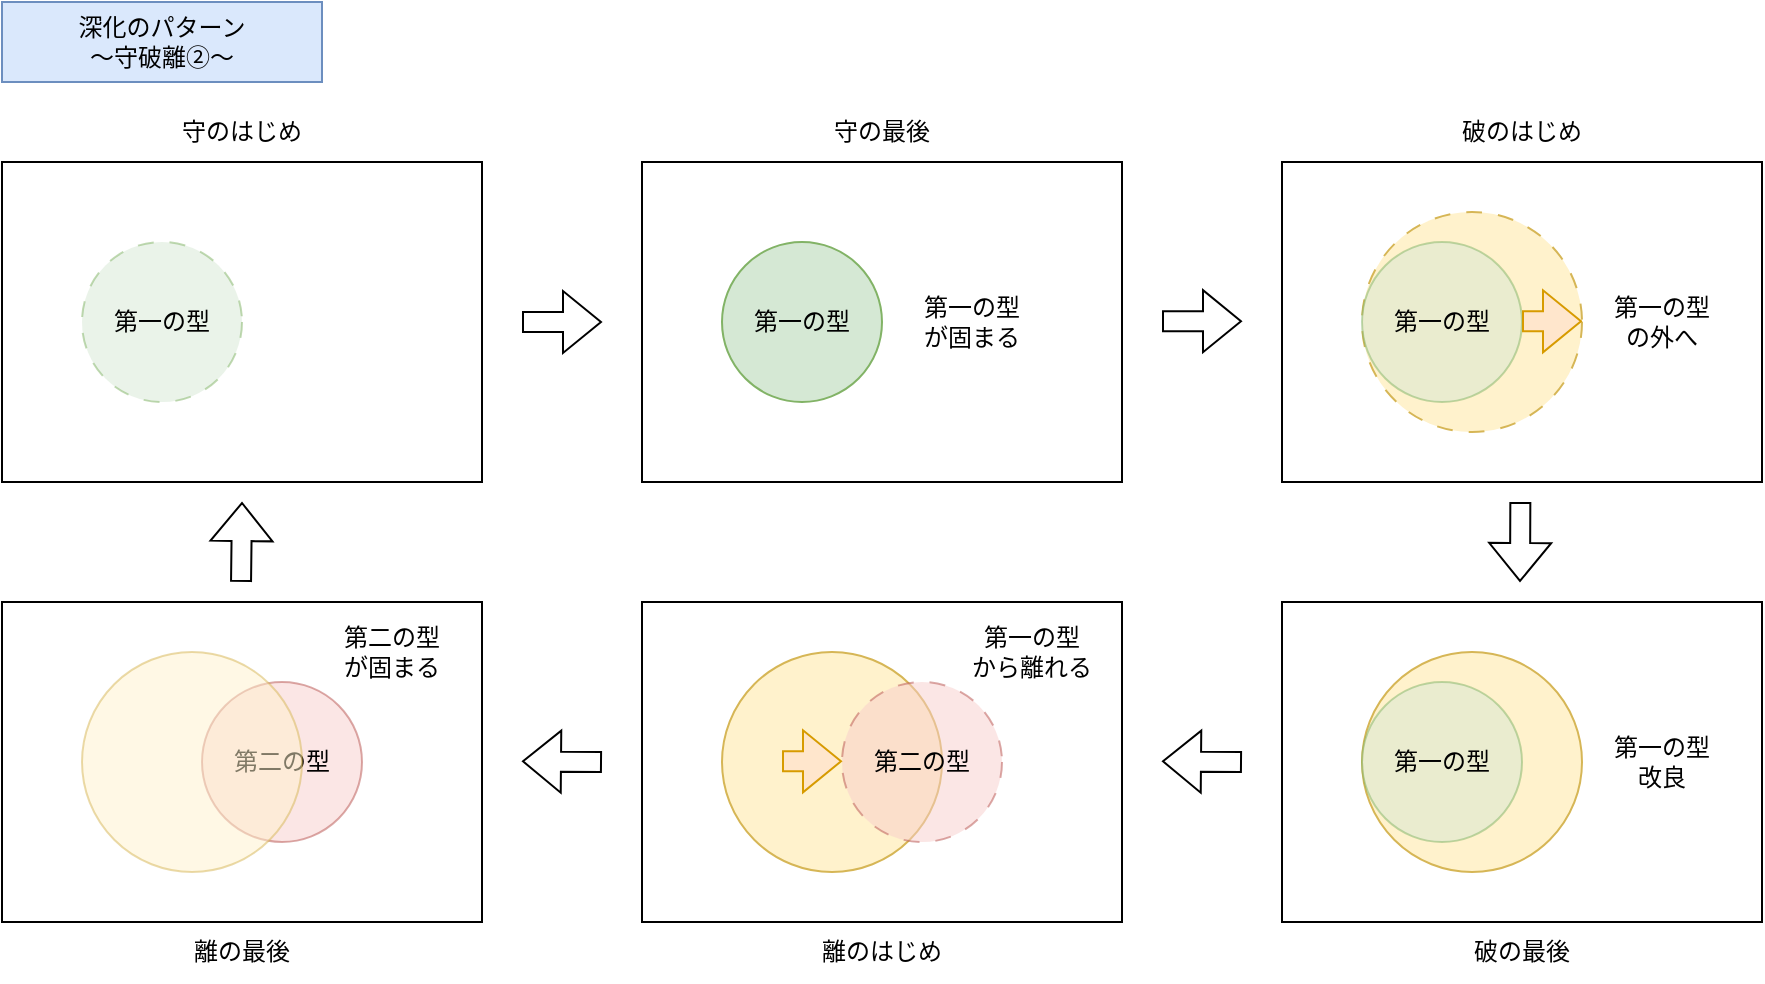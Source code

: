 <mxfile version="27.1.6">
  <diagram name="ページ1" id="8LvqR-1ZpVQIwUV0y79d">
    <mxGraphModel dx="919" dy="549" grid="1" gridSize="10" guides="1" tooltips="1" connect="1" arrows="1" fold="1" page="1" pageScale="1" pageWidth="1654" pageHeight="1169" math="0" shadow="0">
      <root>
        <mxCell id="0" />
        <mxCell id="1" parent="0" />
        <mxCell id="LoqVl54cXITUqYbAEmzm-1" value="深化のパターン&lt;div&gt;～守破離➁～&lt;/div&gt;" style="text;html=1;align=center;verticalAlign=middle;whiteSpace=wrap;rounded=0;fillColor=#dae8fc;strokeColor=#6c8ebf;" vertex="1" parent="1">
          <mxGeometry x="80" y="40" width="160" height="40" as="geometry" />
        </mxCell>
        <mxCell id="LoqVl54cXITUqYbAEmzm-2" value="" style="rounded=0;whiteSpace=wrap;html=1;" vertex="1" parent="1">
          <mxGeometry x="80" y="120" width="240" height="160" as="geometry" />
        </mxCell>
        <mxCell id="LoqVl54cXITUqYbAEmzm-4" value="守のはじめ" style="text;html=1;align=center;verticalAlign=middle;whiteSpace=wrap;rounded=0;" vertex="1" parent="1">
          <mxGeometry x="120" y="90" width="160" height="30" as="geometry" />
        </mxCell>
        <mxCell id="LoqVl54cXITUqYbAEmzm-5" value="" style="rounded=0;whiteSpace=wrap;html=1;" vertex="1" parent="1">
          <mxGeometry x="400" y="120" width="240" height="160" as="geometry" />
        </mxCell>
        <mxCell id="LoqVl54cXITUqYbAEmzm-6" value="守の最後" style="text;html=1;align=center;verticalAlign=middle;whiteSpace=wrap;rounded=0;" vertex="1" parent="1">
          <mxGeometry x="440" y="90" width="160" height="30" as="geometry" />
        </mxCell>
        <mxCell id="LoqVl54cXITUqYbAEmzm-7" value="第一の型" style="ellipse;whiteSpace=wrap;html=1;aspect=fixed;fillColor=#d5e8d4;strokeColor=#82b366;" vertex="1" parent="1">
          <mxGeometry x="440" y="160" width="80" height="80" as="geometry" />
        </mxCell>
        <mxCell id="LoqVl54cXITUqYbAEmzm-8" value="" style="shape=flexArrow;endArrow=classic;html=1;rounded=0;" edge="1" parent="1">
          <mxGeometry width="50" height="50" relative="1" as="geometry">
            <mxPoint x="340" y="200" as="sourcePoint" />
            <mxPoint x="380" y="200" as="targetPoint" />
          </mxGeometry>
        </mxCell>
        <mxCell id="LoqVl54cXITUqYbAEmzm-9" value="" style="shape=flexArrow;endArrow=classic;html=1;rounded=0;" edge="1" parent="1">
          <mxGeometry width="50" height="50" relative="1" as="geometry">
            <mxPoint x="660" y="199.58" as="sourcePoint" />
            <mxPoint x="700" y="199.58" as="targetPoint" />
          </mxGeometry>
        </mxCell>
        <mxCell id="LoqVl54cXITUqYbAEmzm-10" value="" style="rounded=0;whiteSpace=wrap;html=1;" vertex="1" parent="1">
          <mxGeometry x="720" y="120" width="240" height="160" as="geometry" />
        </mxCell>
        <mxCell id="LoqVl54cXITUqYbAEmzm-11" value="破のはじめ" style="text;html=1;align=center;verticalAlign=middle;whiteSpace=wrap;rounded=0;" vertex="1" parent="1">
          <mxGeometry x="760" y="90" width="160" height="30" as="geometry" />
        </mxCell>
        <mxCell id="LoqVl54cXITUqYbAEmzm-12" value="" style="ellipse;whiteSpace=wrap;html=1;aspect=fixed;fillColor=#fff2cc;strokeColor=#d6b656;dashed=1;dashPattern=8 8;" vertex="1" parent="1">
          <mxGeometry x="760" y="145" width="110" height="110" as="geometry" />
        </mxCell>
        <mxCell id="LoqVl54cXITUqYbAEmzm-13" value="第一の型" style="ellipse;whiteSpace=wrap;html=1;aspect=fixed;fillColor=#d5e8d4;strokeColor=#82b366;opacity=50;" vertex="1" parent="1">
          <mxGeometry x="760" y="160" width="80" height="80" as="geometry" />
        </mxCell>
        <mxCell id="LoqVl54cXITUqYbAEmzm-15" value="第一の型の外へ" style="text;html=1;align=center;verticalAlign=middle;whiteSpace=wrap;rounded=0;" vertex="1" parent="1">
          <mxGeometry x="880" y="185" width="60" height="30" as="geometry" />
        </mxCell>
        <mxCell id="LoqVl54cXITUqYbAEmzm-16" value="" style="shape=flexArrow;endArrow=classic;html=1;rounded=0;" edge="1" parent="1">
          <mxGeometry width="50" height="50" relative="1" as="geometry">
            <mxPoint x="839.17" y="290" as="sourcePoint" />
            <mxPoint x="839" y="330" as="targetPoint" />
          </mxGeometry>
        </mxCell>
        <mxCell id="LoqVl54cXITUqYbAEmzm-17" value="" style="rounded=0;whiteSpace=wrap;html=1;" vertex="1" parent="1">
          <mxGeometry x="720" y="340" width="240" height="160" as="geometry" />
        </mxCell>
        <mxCell id="LoqVl54cXITUqYbAEmzm-19" value="" style="ellipse;whiteSpace=wrap;html=1;aspect=fixed;fillColor=#fff2cc;strokeColor=#d6b656;" vertex="1" parent="1">
          <mxGeometry x="760" y="365" width="110" height="110" as="geometry" />
        </mxCell>
        <mxCell id="LoqVl54cXITUqYbAEmzm-18" value="第一の型" style="ellipse;whiteSpace=wrap;html=1;aspect=fixed;fillColor=#d5e8d4;strokeColor=#82b366;opacity=50;" vertex="1" parent="1">
          <mxGeometry x="760" y="380" width="80" height="80" as="geometry" />
        </mxCell>
        <mxCell id="LoqVl54cXITUqYbAEmzm-20" value="第一の型&lt;div&gt;改良&lt;/div&gt;" style="text;html=1;align=center;verticalAlign=middle;whiteSpace=wrap;rounded=0;" vertex="1" parent="1">
          <mxGeometry x="880" y="405" width="60" height="30" as="geometry" />
        </mxCell>
        <mxCell id="LoqVl54cXITUqYbAEmzm-21" value="破の最後" style="text;html=1;align=center;verticalAlign=middle;whiteSpace=wrap;rounded=0;" vertex="1" parent="1">
          <mxGeometry x="760" y="500" width="160" height="30" as="geometry" />
        </mxCell>
        <mxCell id="LoqVl54cXITUqYbAEmzm-22" value="" style="shape=flexArrow;endArrow=classic;html=1;rounded=0;" edge="1" parent="1">
          <mxGeometry width="50" height="50" relative="1" as="geometry">
            <mxPoint x="700" y="420" as="sourcePoint" />
            <mxPoint x="660" y="419.66" as="targetPoint" />
          </mxGeometry>
        </mxCell>
        <mxCell id="LoqVl54cXITUqYbAEmzm-23" value="" style="rounded=0;whiteSpace=wrap;html=1;" vertex="1" parent="1">
          <mxGeometry x="400" y="340" width="240" height="160" as="geometry" />
        </mxCell>
        <mxCell id="LoqVl54cXITUqYbAEmzm-24" value="離のはじめ" style="text;html=1;align=center;verticalAlign=middle;whiteSpace=wrap;rounded=0;" vertex="1" parent="1">
          <mxGeometry x="440" y="500" width="160" height="30" as="geometry" />
        </mxCell>
        <mxCell id="LoqVl54cXITUqYbAEmzm-25" value="" style="ellipse;whiteSpace=wrap;html=1;aspect=fixed;fillColor=#fff2cc;strokeColor=#d6b656;" vertex="1" parent="1">
          <mxGeometry x="440" y="365" width="110" height="110" as="geometry" />
        </mxCell>
        <mxCell id="LoqVl54cXITUqYbAEmzm-27" value="第二の型" style="ellipse;whiteSpace=wrap;html=1;aspect=fixed;opacity=50;fillColor=#f8cecc;strokeColor=#b85450;dashed=1;dashPattern=8 8;" vertex="1" parent="1">
          <mxGeometry x="500" y="380" width="80" height="80" as="geometry" />
        </mxCell>
        <mxCell id="LoqVl54cXITUqYbAEmzm-29" value="" style="rounded=0;whiteSpace=wrap;html=1;" vertex="1" parent="1">
          <mxGeometry x="80" y="340" width="240" height="160" as="geometry" />
        </mxCell>
        <mxCell id="LoqVl54cXITUqYbAEmzm-30" value="" style="shape=flexArrow;endArrow=classic;html=1;rounded=0;" edge="1" parent="1">
          <mxGeometry width="50" height="50" relative="1" as="geometry">
            <mxPoint x="380" y="420.0" as="sourcePoint" />
            <mxPoint x="340" y="419.66" as="targetPoint" />
          </mxGeometry>
        </mxCell>
        <mxCell id="LoqVl54cXITUqYbAEmzm-31" value="第二の型" style="ellipse;whiteSpace=wrap;html=1;aspect=fixed;opacity=50;fillColor=#f8cecc;strokeColor=#b85450;" vertex="1" parent="1">
          <mxGeometry x="180" y="380" width="80" height="80" as="geometry" />
        </mxCell>
        <mxCell id="LoqVl54cXITUqYbAEmzm-32" value="離の最後" style="text;html=1;align=center;verticalAlign=middle;whiteSpace=wrap;rounded=0;" vertex="1" parent="1">
          <mxGeometry x="120" y="500" width="160" height="30" as="geometry" />
        </mxCell>
        <mxCell id="LoqVl54cXITUqYbAEmzm-33" value="" style="ellipse;whiteSpace=wrap;html=1;aspect=fixed;fillColor=#fff2cc;strokeColor=#d6b656;opacity=50;" vertex="1" parent="1">
          <mxGeometry x="120" y="365" width="110" height="110" as="geometry" />
        </mxCell>
        <mxCell id="LoqVl54cXITUqYbAEmzm-34" value="第一の型" style="ellipse;whiteSpace=wrap;html=1;aspect=fixed;fillColor=#d5e8d4;strokeColor=#82b366;opacity=50;dashed=1;dashPattern=8 8;" vertex="1" parent="1">
          <mxGeometry x="120" y="160" width="80" height="80" as="geometry" />
        </mxCell>
        <mxCell id="LoqVl54cXITUqYbAEmzm-35" value="" style="shape=flexArrow;endArrow=classic;html=1;rounded=0;" edge="1" parent="1">
          <mxGeometry width="50" height="50" relative="1" as="geometry">
            <mxPoint x="199.52" y="330" as="sourcePoint" />
            <mxPoint x="200" y="290" as="targetPoint" />
          </mxGeometry>
        </mxCell>
        <mxCell id="LoqVl54cXITUqYbAEmzm-36" value="第一の型&lt;div&gt;から離れる&lt;/div&gt;" style="text;html=1;align=center;verticalAlign=middle;whiteSpace=wrap;rounded=0;" vertex="1" parent="1">
          <mxGeometry x="560" y="350" width="70" height="30" as="geometry" />
        </mxCell>
        <mxCell id="LoqVl54cXITUqYbAEmzm-37" value="第二の型&lt;div&gt;が固まる&lt;/div&gt;" style="text;html=1;align=center;verticalAlign=middle;whiteSpace=wrap;rounded=0;" vertex="1" parent="1">
          <mxGeometry x="240" y="350" width="70" height="30" as="geometry" />
        </mxCell>
        <mxCell id="LoqVl54cXITUqYbAEmzm-38" value="第一の型&lt;div&gt;が固まる&lt;/div&gt;" style="text;html=1;align=center;verticalAlign=middle;whiteSpace=wrap;rounded=0;" vertex="1" parent="1">
          <mxGeometry x="530" y="185" width="70" height="30" as="geometry" />
        </mxCell>
        <mxCell id="LoqVl54cXITUqYbAEmzm-39" value="" style="shape=flexArrow;endArrow=classic;html=1;rounded=0;fillColor=#ffe6cc;strokeColor=#d79b00;" edge="1" parent="1">
          <mxGeometry width="50" height="50" relative="1" as="geometry">
            <mxPoint x="840" y="199.66" as="sourcePoint" />
            <mxPoint x="870" y="199.66" as="targetPoint" />
          </mxGeometry>
        </mxCell>
        <mxCell id="LoqVl54cXITUqYbAEmzm-40" value="" style="shape=flexArrow;endArrow=classic;html=1;rounded=0;fillColor=#ffe6cc;strokeColor=#d79b00;" edge="1" parent="1">
          <mxGeometry width="50" height="50" relative="1" as="geometry">
            <mxPoint x="470" y="419.66" as="sourcePoint" />
            <mxPoint x="500" y="419.66" as="targetPoint" />
          </mxGeometry>
        </mxCell>
      </root>
    </mxGraphModel>
  </diagram>
</mxfile>
